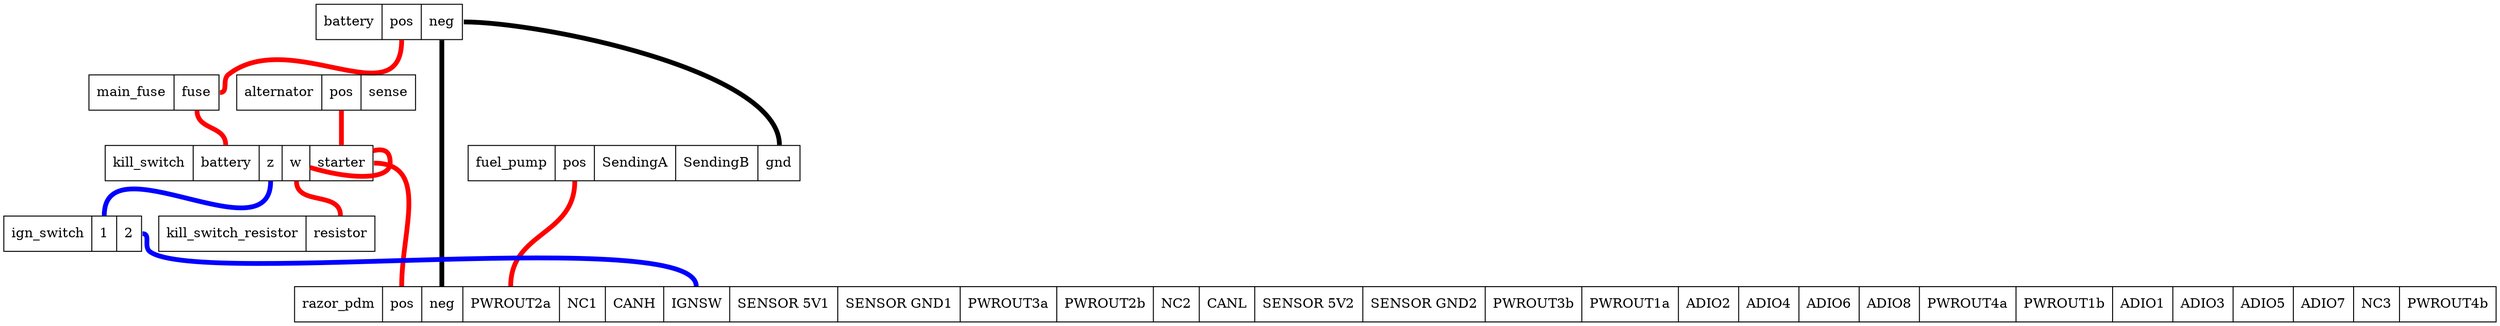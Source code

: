 strict graph "" {
	graph [bb="0,0,2606,329"];
	node [label="\N",
		shape=record
	];
	battery	[height=0.51389,
		label="battery | <pos> pos | <neg> neg ",
		pos="403,310.5",
		ranksep=2.0,
		rects="326.5,292.5,395.5,328.5 395.5,292.5,436.5,328.5 436.5,292.5,479.5,328.5",
		width=2.125];
	main_fuse	[height=0.51389,
		label="main_fuse | <fuse> fuse ",
		pos="157,237.5",
		ranksep=2.0,
		rects="89,219.5,178,255.5 178,219.5,225,255.5",
		width=1.8889];
	battery:pos -- main_fuse:fuse	[color=red,
		penwidth=5,
		pos="416,292 416,209.98 299.94,306.1 235,256 227.76,250.41 235.14,237.5 226,237.5"];
	razor_pdm	[height=0.51389,
		label="razor_pdm | <pos> pos | <neg> neg | <PWROUT2a> PWROUT2a | <NC1> NC1 | <CANH> CANH | <IGNSW> IGNSW | <SENSOR 5V1> SENSOR 5V1 | <SENSOR \
GND1> SENSOR GND1 | <PWROUT3a> PWROUT3a | <PWROUT2b> PWROUT2b | <NC2> NC2 | <CANL> CANL | <SENSOR 5V2> SENSOR 5V2 | <SENSOR GND2> \
SENSOR GND2 | <PWROUT3b> PWROUT3b | <PWROUT1a> PWROUT1a | <ADIO2> ADIO2 | <ADIO4> ADIO4 | <ADIO6> ADIO6 | <ADIO8> ADIO8 | <PWROUT4a> \
PWROUT4a | <PWROUT1b> PWROUT1b | <ADIO1> ADIO1 | <ADIO3> ADIO3 | <ADIO5> ADIO5 | <ADIO7> ADIO7 | <NC3> NC3 | <PWROUT4b> PWROUT4b ",
		pos="1455,18.5",
		ranksep=2.0,
		rects="304,0.5,396,36.5 396,0.5,437,36.5 437,0.5,480,36.5 480,0.5,581,36.5 581,0.5,629,36.5 629,0.5,690,36.5 690,0.5,759,36.5 759,0.5,872,\
36.5 872,0.5,1000,36.5 1000,0.5,1101,36.5 1101,0.5,1202,36.5 1202,0.5,1250,36.5 1250,0.5,1308,36.5 1308,0.5,1421,36.5 1421,0.5,1549,\
36.5 1549,0.5,1650,36.5 1650,0.5,1751,36.5 1751,0.5,1814,36.5 1814,0.5,1877,36.5 1877,0.5,1940,36.5 1940,0.5,2003,36.5 2003,0.5,\
2104,36.5 2104,0.5,2205,36.5 2205,0.5,2268,36.5 2268,0.5,2331,36.5 2331,0.5,2394,36.5 2394,0.5,2457,36.5 2457,0.5,2505,36.5 2505,\
0.5,2606,36.5",
		width=31.972];
	battery:neg -- razor_pdm:neg	[color=black,
		penwidth=5,
		pos="458,292 458,178.67 458,150.33 458,37"];
	fuel_pump	[height=0.51389,
		label="fuel_pump | <pos> pos | <SendingA> SendingA | <SendingB> SendingB | <gnd> gnd ",
		pos="659,164.5",
		ranksep=2.0,
		rects="485.5,146.5,576.5,182.5 576.5,146.5,617.5,182.5 617.5,146.5,702.5,182.5 702.5,146.5,788.5,182.5 788.5,146.5,832.5,182.5",
		width=4.8194];
	battery:neg -- fuel_pump:gnd	[color=black,
		penwidth=5,
		pos="481,310.5 559.62,310.5 811,261.62 811,183"];
	kill_switch	[height=0.51389,
		label="kill_switch | <battery> battery | <z> z | <w> w | <starter> starter ",
		pos="246,164.5",
		ranksep=2.0,
		rects="106,146.5,198,182.5 198,146.5,267,182.5 267,146.5,291,182.5 291,146.5,320,182.5 320,146.5,386,182.5",
		width=3.8889];
	main_fuse:fuse -- kill_switch:battery	[color=red,
		penwidth=5,
		pos="202,219 202,198.17 232,203.83 232,183"];
	fuel_pump:pos -- razor_pdm:PWROUT2a	[color=red,
		penwidth=5,
		pos="597,146 597,89.135 530,93.865 530,37"];
	kill_switch:starter -- razor_pdm:pos	[color=red,
		penwidth=5,
		pos="387,164.5 445.11,164.5 416,95.114 416,37"];
	kill_switch:starter -- kill_switch:w	[color=red,
		penwidth=5,
		pos="386.03,177.1 399.25,180.02 404,175.82 404,164.5 404,148.15 366.61,146.65 320.29,160"];
	kill_switch_resistor	[height=0.51389,
		label="kill_switch_resistor | <resistor> resistor ",
		pos="275,91.5",
		ranksep=2.0,
		rects="162,73.5,316,109.5 316,73.5,388,109.5",
		width=3.1389];
	kill_switch:w -- kill_switch_resistor:resistor	[color=red,
		penwidth=5,
		pos="306,146 306,120.04 352,135.96 352,110"];
	ign_switch	[height=0.51389,
		label="ign_switch | <1> 1 | <2> 2 ",
		pos="72,91.5",
		ranksep=2.0,
		rects="0,73.5,92,109.5 92,73.5,118,109.5 118,73.5,144,109.5",
		width=2];
	kill_switch:z -- ign_switch:1	[color=blue,
		penwidth=5,
		pos="279,146 279,67.029 105,188.97 105,110"];
	ign_switch:2 -- razor_pdm:IGNSW	[color=blue,
		penwidth=5,
		pos="145,91.5 153.96,91.5 145.67,78.152 153,73 205,36.437 724,100.57 724,37"];
	alternator	[height=0.51389,
		label="alternator | <pos> pos | <sense> sense ",
		pos="337,237.5",
		ranksep=2.0,
		rects="243.5,219.5,332.5,255.5 332.5,219.5,373.5,255.5 373.5,219.5,430.5,255.5",
		width=2.5972];
	alternator:pos -- kill_switch:starter	[color=red,
		penwidth=5,
		pos="353,219 353,203 353,199 353,183"];
}
